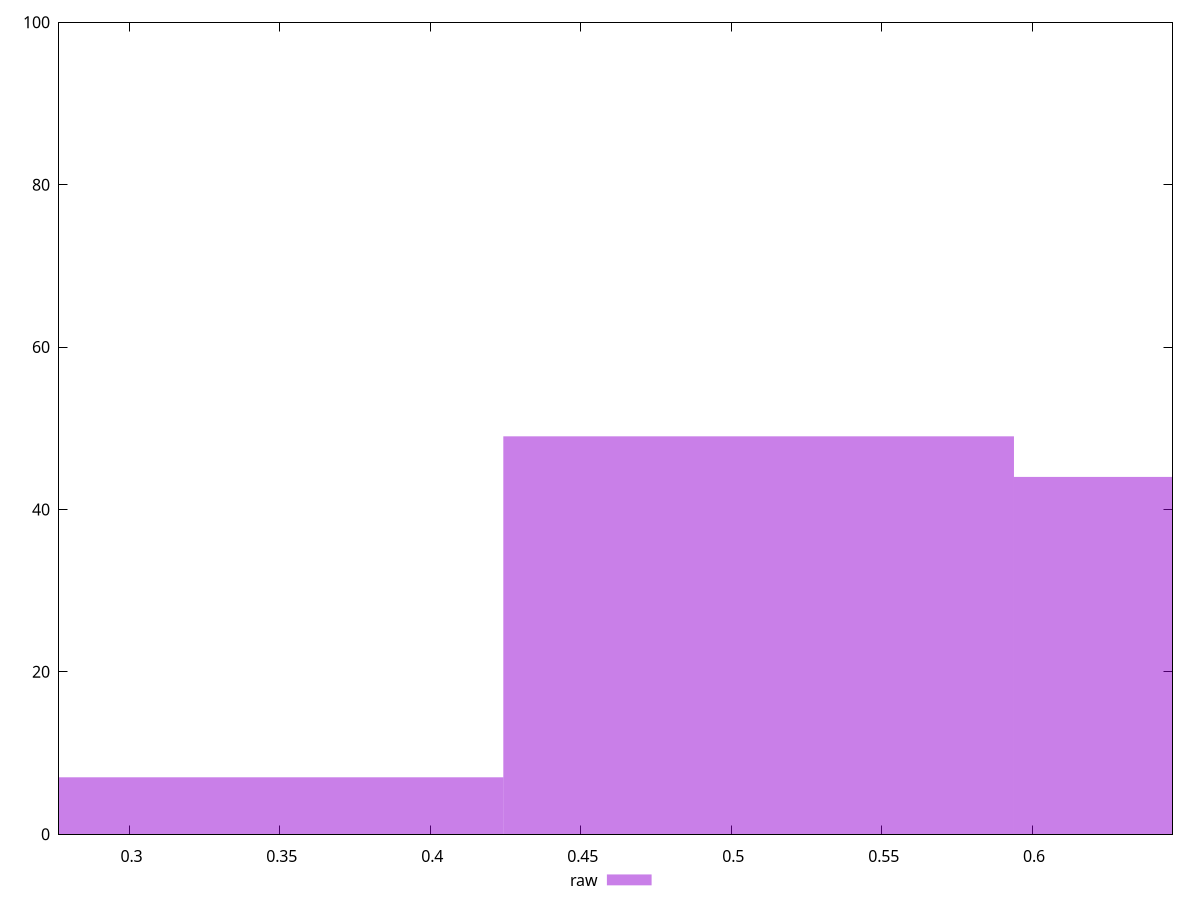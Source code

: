 reset

$raw <<EOF
0.5091164572077602 49
0.6788219429436803 44
0.33941097147184013 7
EOF

set key outside below
set boxwidth 0.16970548573592006
set xrange [0.27661193054611216:0.6466506543300145]
set yrange [0:100]
set trange [0:100]
set style fill transparent solid 0.5 noborder
set terminal svg size 640, 490 enhanced background rgb 'white'
set output "report_00013_2021-02-09T12-04-24.940Z/meta/pScore/samples/pages+cached+noadtech+nomedia/raw/histogram.svg"

plot $raw title "raw" with boxes

reset
